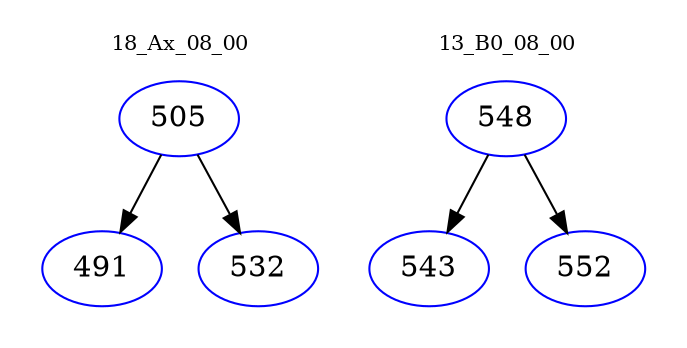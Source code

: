 digraph{
subgraph cluster_0 {
color = white
label = "18_Ax_08_00";
fontsize=10;
T0_505 [label="505", color="blue"]
T0_505 -> T0_491 [color="black"]
T0_491 [label="491", color="blue"]
T0_505 -> T0_532 [color="black"]
T0_532 [label="532", color="blue"]
}
subgraph cluster_1 {
color = white
label = "13_B0_08_00";
fontsize=10;
T1_548 [label="548", color="blue"]
T1_548 -> T1_543 [color="black"]
T1_543 [label="543", color="blue"]
T1_548 -> T1_552 [color="black"]
T1_552 [label="552", color="blue"]
}
}
